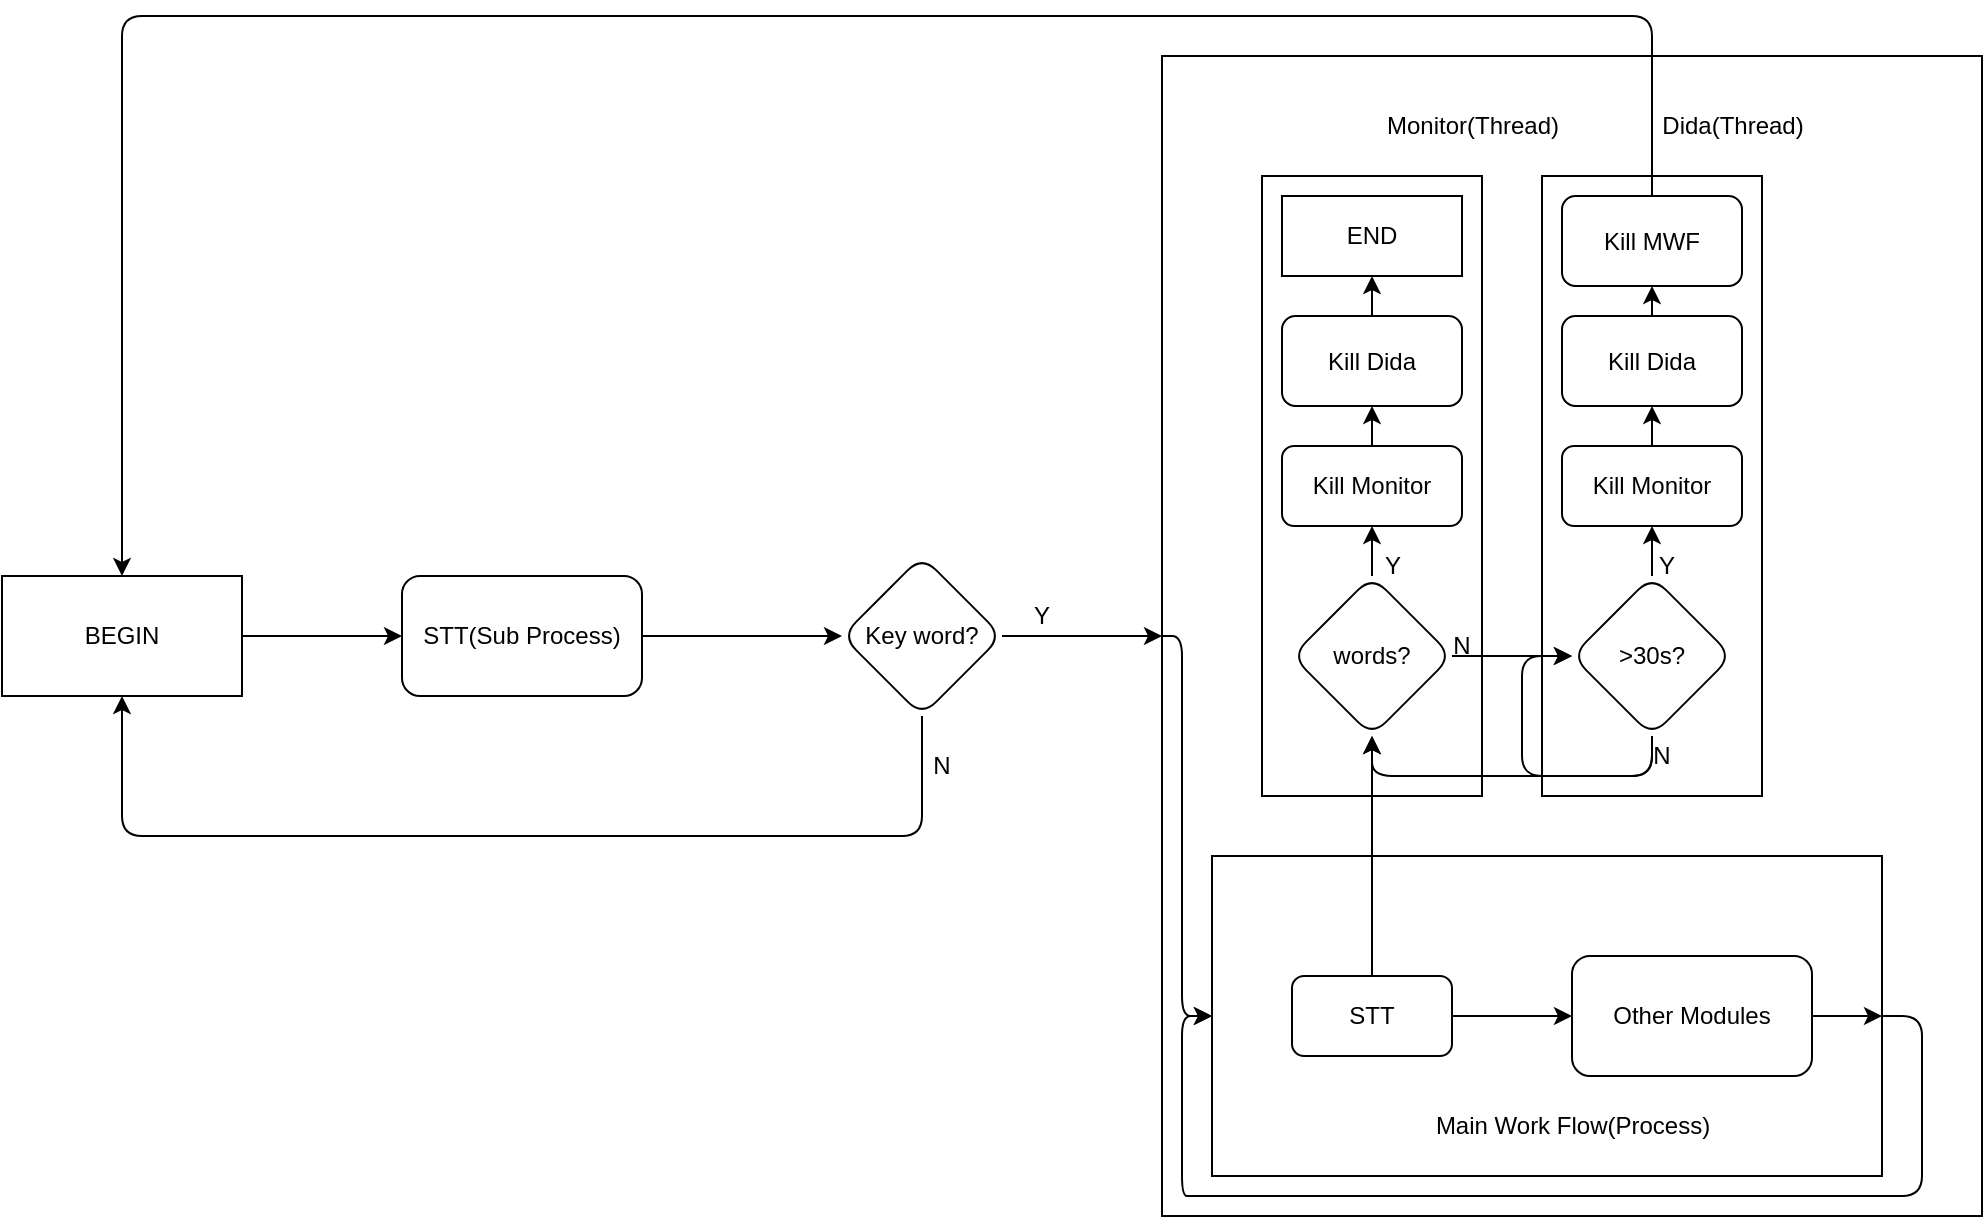 <mxfile>
    <diagram id="Sl53TeGLoj6tkT45UjGT" name="Page-1">
        <mxGraphModel dx="1494" dy="1696" grid="1" gridSize="10" guides="1" tooltips="1" connect="1" arrows="1" fold="1" page="1" pageScale="1" pageWidth="850" pageHeight="1100" math="0" shadow="0">
            <root>
                <mxCell id="0"/>
                <mxCell id="1" parent="0"/>
                <mxCell id="2" value="" style="rounded=0;whiteSpace=wrap;html=1;" vertex="1" parent="1">
                    <mxGeometry x="1120" y="330" width="410" height="580" as="geometry"/>
                </mxCell>
                <mxCell id="3" style="edgeStyle=none;html=1;exitX=0;exitY=0.5;exitDx=0;exitDy=0;entryX=0;entryY=0.5;entryDx=0;entryDy=0;" edge="1" parent="1" source="2" target="39">
                    <mxGeometry relative="1" as="geometry">
                        <Array as="points">
                            <mxPoint x="1130" y="620"/>
                            <mxPoint x="1130" y="810"/>
                        </Array>
                    </mxGeometry>
                </mxCell>
                <mxCell id="4" value="" style="rounded=0;whiteSpace=wrap;html=1;" vertex="1" parent="1">
                    <mxGeometry x="1310" y="390" width="110" height="310" as="geometry"/>
                </mxCell>
                <mxCell id="5" value="" style="rounded=0;whiteSpace=wrap;html=1;" vertex="1" parent="1">
                    <mxGeometry x="1170" y="390" width="110" height="310" as="geometry"/>
                </mxCell>
                <mxCell id="6" value="" style="edgeStyle=none;html=1;" edge="1" parent="1" source="7" target="10">
                    <mxGeometry relative="1" as="geometry"/>
                </mxCell>
                <mxCell id="7" value="STT(Sub Process)" style="rounded=1;whiteSpace=wrap;html=1;" vertex="1" parent="1">
                    <mxGeometry x="740" y="590" width="120" height="60" as="geometry"/>
                </mxCell>
                <mxCell id="8" value="" style="edgeStyle=none;html=1;entryX=0;entryY=0.5;entryDx=0;entryDy=0;" edge="1" parent="1" source="10" target="2">
                    <mxGeometry relative="1" as="geometry">
                        <mxPoint x="1100" y="620" as="targetPoint"/>
                    </mxGeometry>
                </mxCell>
                <mxCell id="9" style="edgeStyle=none;html=1;entryX=0.5;entryY=1;entryDx=0;entryDy=0;" edge="1" parent="1" source="10" target="12">
                    <mxGeometry relative="1" as="geometry">
                        <Array as="points">
                            <mxPoint x="1000" y="720"/>
                            <mxPoint x="600" y="720"/>
                        </Array>
                    </mxGeometry>
                </mxCell>
                <mxCell id="10" value="Key word?" style="rhombus;whiteSpace=wrap;html=1;rounded=1;" vertex="1" parent="1">
                    <mxGeometry x="960" y="580" width="80" height="80" as="geometry"/>
                </mxCell>
                <mxCell id="11" style="edgeStyle=none;html=1;entryX=0;entryY=0.5;entryDx=0;entryDy=0;" edge="1" parent="1" source="12" target="7">
                    <mxGeometry relative="1" as="geometry"/>
                </mxCell>
                <mxCell id="12" value="BEGIN" style="rounded=0;whiteSpace=wrap;html=1;" vertex="1" parent="1">
                    <mxGeometry x="540" y="590" width="120" height="60" as="geometry"/>
                </mxCell>
                <mxCell id="13" value="N" style="text;html=1;strokeColor=none;fillColor=none;align=center;verticalAlign=middle;whiteSpace=wrap;rounded=0;" vertex="1" parent="1">
                    <mxGeometry x="980" y="670" width="60" height="30" as="geometry"/>
                </mxCell>
                <mxCell id="14" value="Y" style="text;html=1;strokeColor=none;fillColor=none;align=center;verticalAlign=middle;whiteSpace=wrap;rounded=0;" vertex="1" parent="1">
                    <mxGeometry x="1040" y="600" width="40" height="20" as="geometry"/>
                </mxCell>
                <mxCell id="15" value="" style="edgeStyle=none;html=1;" edge="1" parent="1" source="17" target="19">
                    <mxGeometry relative="1" as="geometry"/>
                </mxCell>
                <mxCell id="16" style="edgeStyle=none;html=1;entryX=0;entryY=0.5;entryDx=0;entryDy=0;" edge="1" parent="1" source="17" target="24">
                    <mxGeometry relative="1" as="geometry"/>
                </mxCell>
                <mxCell id="17" value="words?" style="rhombus;whiteSpace=wrap;html=1;rounded=1;" vertex="1" parent="1">
                    <mxGeometry x="1185" y="590" width="80" height="80" as="geometry"/>
                </mxCell>
                <mxCell id="18" value="" style="edgeStyle=none;html=1;" edge="1" parent="1" source="19" target="31">
                    <mxGeometry relative="1" as="geometry"/>
                </mxCell>
                <mxCell id="19" value="Kill Monitor" style="whiteSpace=wrap;html=1;rounded=1;" vertex="1" parent="1">
                    <mxGeometry x="1180" y="525" width="90" height="40" as="geometry"/>
                </mxCell>
                <mxCell id="20" value="Y" style="text;html=1;align=center;verticalAlign=middle;resizable=0;points=[];autosize=1;strokeColor=none;fillColor=none;" vertex="1" parent="1">
                    <mxGeometry x="1220" y="570" width="30" height="30" as="geometry"/>
                </mxCell>
                <mxCell id="21" value="" style="edgeStyle=none;html=1;entryX=0.5;entryY=0;entryDx=0;entryDy=0;exitX=0.5;exitY=0;exitDx=0;exitDy=0;" edge="1" parent="1" source="38" target="12">
                    <mxGeometry relative="1" as="geometry">
                        <mxPoint x="1465" y="540" as="targetPoint"/>
                        <Array as="points">
                            <mxPoint x="1365" y="310"/>
                            <mxPoint x="600" y="310"/>
                        </Array>
                    </mxGeometry>
                </mxCell>
                <mxCell id="22" style="edgeStyle=none;html=1;entryX=0.5;entryY=1;entryDx=0;entryDy=0;exitX=0.5;exitY=1;exitDx=0;exitDy=0;" edge="1" parent="1" source="24" target="17">
                    <mxGeometry relative="1" as="geometry">
                        <Array as="points">
                            <mxPoint x="1365" y="690"/>
                            <mxPoint x="1225" y="690"/>
                        </Array>
                    </mxGeometry>
                </mxCell>
                <mxCell id="23" style="edgeStyle=none;html=1;" edge="1" parent="1" source="24" target="33">
                    <mxGeometry relative="1" as="geometry"/>
                </mxCell>
                <mxCell id="24" value="&amp;gt;30s?" style="rhombus;whiteSpace=wrap;html=1;rounded=1;" vertex="1" parent="1">
                    <mxGeometry x="1325" y="590" width="80" height="80" as="geometry"/>
                </mxCell>
                <mxCell id="25" value="Dida(Thread)" style="text;html=1;align=center;verticalAlign=middle;resizable=0;points=[];autosize=1;strokeColor=none;fillColor=none;" vertex="1" parent="1">
                    <mxGeometry x="1360" y="350" width="90" height="30" as="geometry"/>
                </mxCell>
                <mxCell id="26" value="&lt;span style=&quot;&quot;&gt;Monitor(&lt;/span&gt;Thread)" style="text;html=1;align=center;verticalAlign=middle;resizable=0;points=[];autosize=1;strokeColor=none;fillColor=none;" vertex="1" parent="1">
                    <mxGeometry x="1220" y="350" width="110" height="30" as="geometry"/>
                </mxCell>
                <mxCell id="27" value="N" style="text;html=1;strokeColor=none;fillColor=none;align=center;verticalAlign=middle;whiteSpace=wrap;rounded=0;" vertex="1" parent="1">
                    <mxGeometry x="1260" y="615" width="20" height="20" as="geometry"/>
                </mxCell>
                <mxCell id="28" value="N" style="text;html=1;strokeColor=none;fillColor=none;align=center;verticalAlign=middle;whiteSpace=wrap;rounded=0;" vertex="1" parent="1">
                    <mxGeometry x="1360" y="670" width="20" height="20" as="geometry"/>
                </mxCell>
                <mxCell id="29" value="Y" style="text;html=1;strokeColor=none;fillColor=none;align=center;verticalAlign=middle;whiteSpace=wrap;rounded=0;" vertex="1" parent="1">
                    <mxGeometry x="1365" y="575" width="15" height="20" as="geometry"/>
                </mxCell>
                <mxCell id="30" style="edgeStyle=none;html=1;entryX=0.5;entryY=1;entryDx=0;entryDy=0;" edge="1" parent="1" source="31" target="36">
                    <mxGeometry relative="1" as="geometry"/>
                </mxCell>
                <mxCell id="31" value="Kill Dida" style="whiteSpace=wrap;html=1;rounded=1;" vertex="1" parent="1">
                    <mxGeometry x="1180" y="460" width="90" height="45" as="geometry"/>
                </mxCell>
                <mxCell id="32" style="edgeStyle=none;html=1;entryX=0.5;entryY=1;entryDx=0;entryDy=0;" edge="1" parent="1" source="33" target="35">
                    <mxGeometry relative="1" as="geometry"/>
                </mxCell>
                <mxCell id="33" value="Kill Monitor" style="whiteSpace=wrap;html=1;rounded=1;" vertex="1" parent="1">
                    <mxGeometry x="1320" y="525" width="90" height="40" as="geometry"/>
                </mxCell>
                <mxCell id="34" style="edgeStyle=none;html=1;entryX=0.5;entryY=1;entryDx=0;entryDy=0;" edge="1" parent="1" source="35" target="38">
                    <mxGeometry relative="1" as="geometry"/>
                </mxCell>
                <mxCell id="35" value="Kill Dida" style="whiteSpace=wrap;html=1;rounded=1;" vertex="1" parent="1">
                    <mxGeometry x="1320" y="460" width="90" height="45" as="geometry"/>
                </mxCell>
                <mxCell id="36" value="END" style="rounded=0;whiteSpace=wrap;html=1;" vertex="1" parent="1">
                    <mxGeometry x="1180" y="400" width="90" height="40" as="geometry"/>
                </mxCell>
                <mxCell id="37" style="edgeStyle=none;html=1;entryX=0;entryY=0.5;entryDx=0;entryDy=0;exitX=0.5;exitY=1;exitDx=0;exitDy=0;" edge="1" parent="1" source="24" target="24">
                    <mxGeometry relative="1" as="geometry">
                        <Array as="points">
                            <mxPoint x="1365" y="690"/>
                            <mxPoint x="1300" y="690"/>
                            <mxPoint x="1300" y="630"/>
                        </Array>
                    </mxGeometry>
                </mxCell>
                <mxCell id="38" value="Kill MWF" style="whiteSpace=wrap;html=1;rounded=1;" vertex="1" parent="1">
                    <mxGeometry x="1320" y="400" width="90" height="45" as="geometry"/>
                </mxCell>
                <mxCell id="39" value="" style="rounded=0;whiteSpace=wrap;html=1;" vertex="1" parent="1">
                    <mxGeometry x="1145" y="730" width="335" height="160" as="geometry"/>
                </mxCell>
                <mxCell id="40" value="STT" style="rounded=1;whiteSpace=wrap;html=1;" vertex="1" parent="1">
                    <mxGeometry x="1185" y="790" width="80" height="40" as="geometry"/>
                </mxCell>
                <mxCell id="41" style="edgeStyle=none;html=1;exitX=1;exitY=0.5;exitDx=0;exitDy=0;entryX=1;entryY=0.5;entryDx=0;entryDy=0;" edge="1" parent="1" source="42" target="39">
                    <mxGeometry relative="1" as="geometry"/>
                </mxCell>
                <mxCell id="42" value="Other Modules" style="whiteSpace=wrap;html=1;rounded=1;" vertex="1" parent="1">
                    <mxGeometry x="1325" y="780" width="120" height="60" as="geometry"/>
                </mxCell>
                <mxCell id="43" value="" style="edgeStyle=none;html=1;" edge="1" parent="1" source="40" target="42">
                    <mxGeometry relative="1" as="geometry"/>
                </mxCell>
                <mxCell id="44" value="Main Work Flow(Process)" style="text;html=1;align=center;verticalAlign=middle;resizable=0;points=[];autosize=1;strokeColor=none;fillColor=none;" vertex="1" parent="1">
                    <mxGeometry x="1245" y="850" width="160" height="30" as="geometry"/>
                </mxCell>
                <mxCell id="45" style="edgeStyle=none;html=1;entryX=0;entryY=0.5;entryDx=0;entryDy=0;exitX=1;exitY=0.5;exitDx=0;exitDy=0;" edge="1" parent="1" source="39" target="39">
                    <mxGeometry relative="1" as="geometry">
                        <Array as="points">
                            <mxPoint x="1500" y="810"/>
                            <mxPoint x="1500" y="900"/>
                            <mxPoint x="1310" y="900"/>
                            <mxPoint x="1140" y="900"/>
                            <mxPoint x="1130" y="900"/>
                            <mxPoint x="1130" y="810"/>
                        </Array>
                    </mxGeometry>
                </mxCell>
                <mxCell id="46" value="" style="edgeStyle=none;html=1;exitX=0.5;exitY=0;exitDx=0;exitDy=0;" edge="1" parent="1" source="40" target="17">
                    <mxGeometry relative="1" as="geometry">
                        <mxPoint x="1225" y="640" as="sourcePoint"/>
                    </mxGeometry>
                </mxCell>
            </root>
        </mxGraphModel>
    </diagram>
</mxfile>